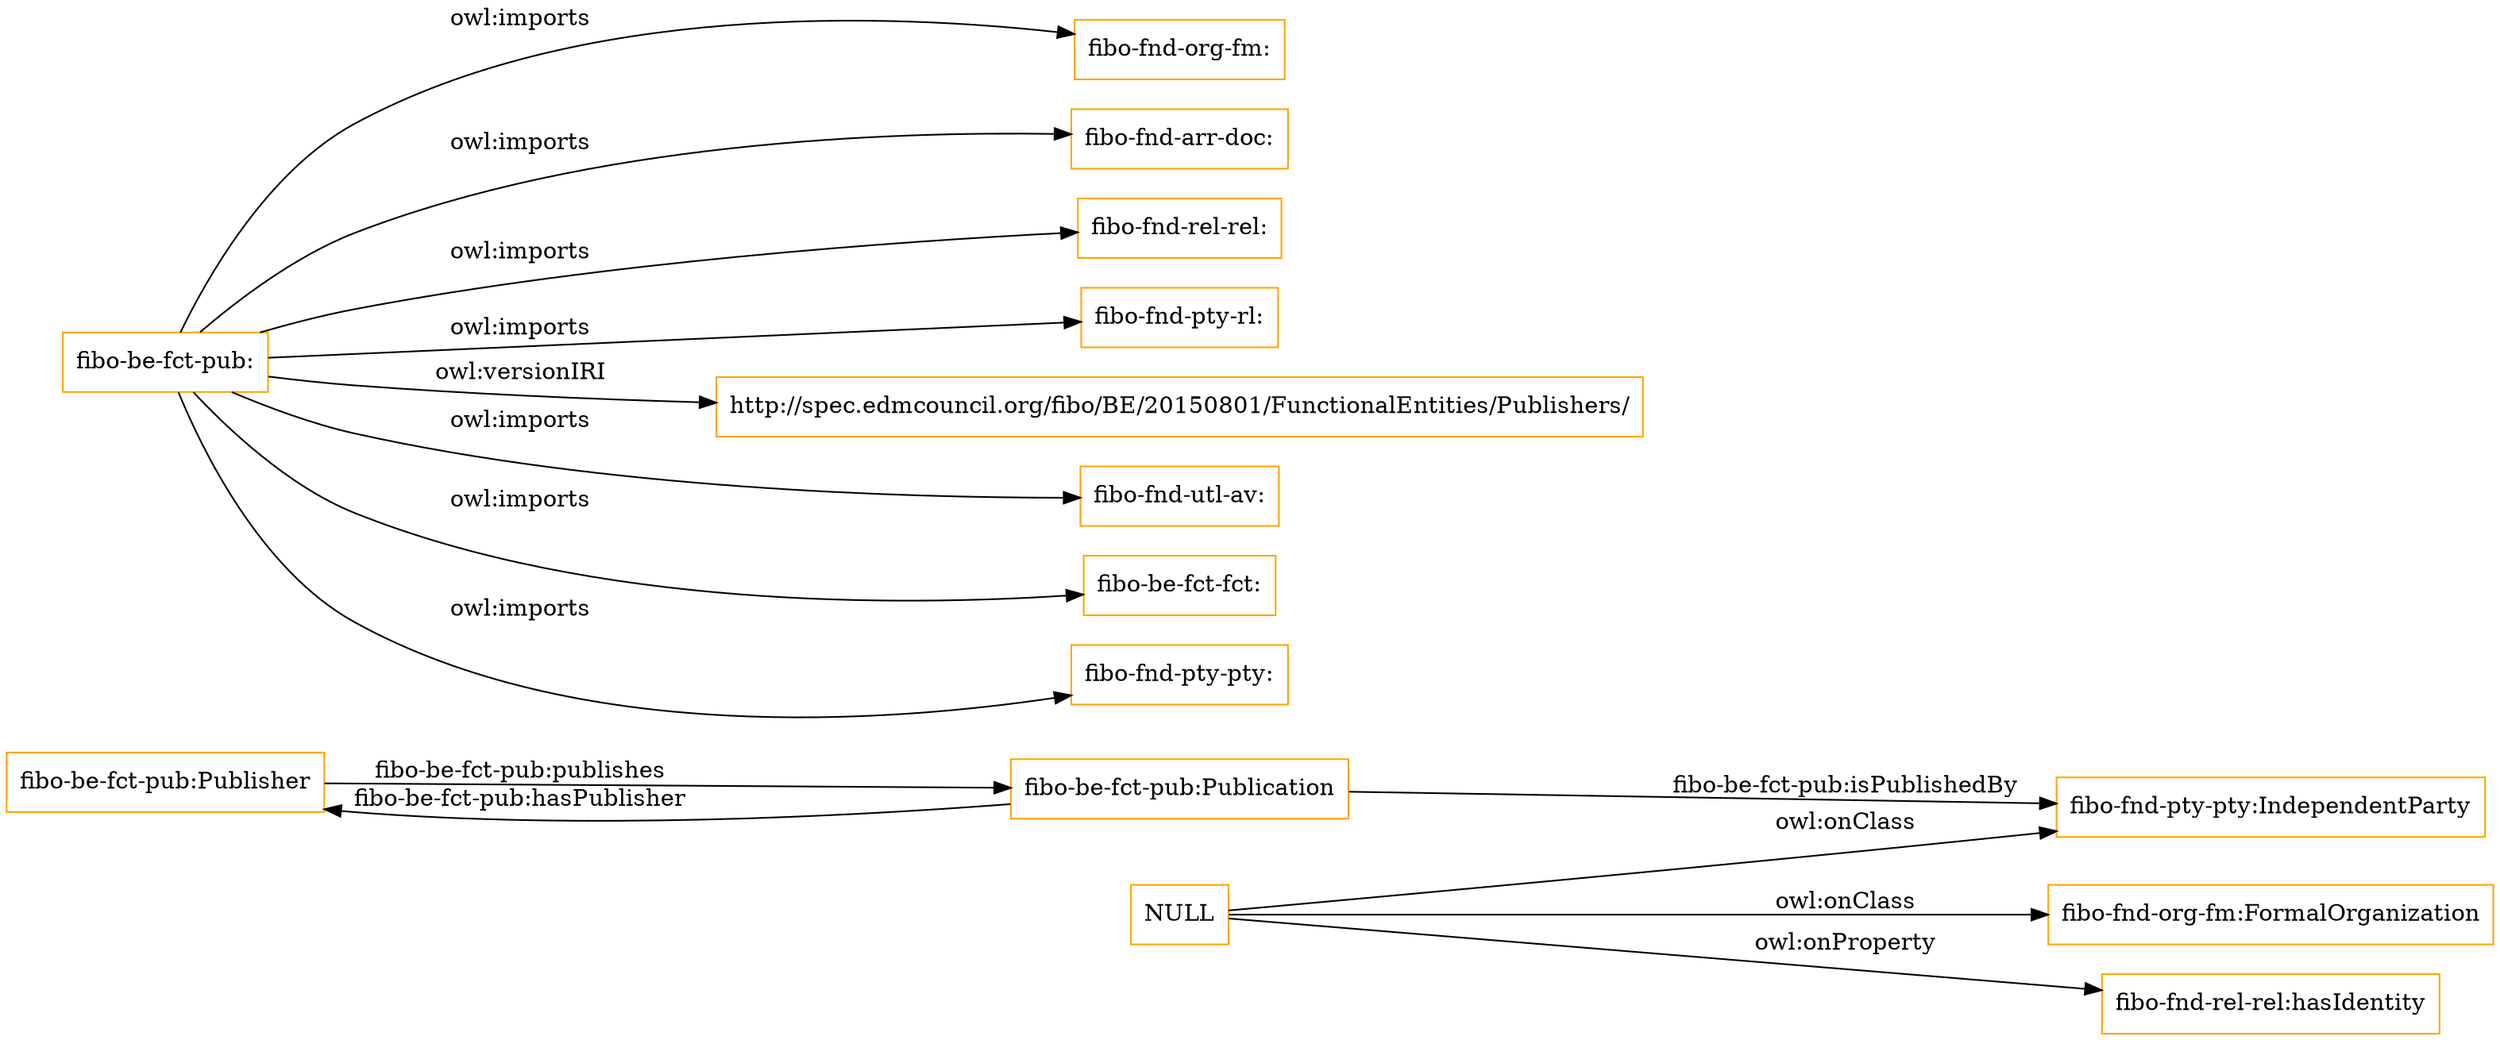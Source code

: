 digraph ar2dtool_diagram { 
rankdir=LR;
size="1501"
node [shape = rectangle, color="orange"]; "fibo-be-fct-pub:Publisher" "fibo-be-fct-pub:Publication" ; /*classes style*/
	"NULL" -> "fibo-fnd-org-fm:FormalOrganization" [ label = "owl:onClass" ];
	"NULL" -> "fibo-fnd-rel-rel:hasIdentity" [ label = "owl:onProperty" ];
	"NULL" -> "fibo-fnd-pty-pty:IndependentParty" [ label = "owl:onClass" ];
	"fibo-be-fct-pub:" -> "fibo-fnd-org-fm:" [ label = "owl:imports" ];
	"fibo-be-fct-pub:" -> "fibo-fnd-arr-doc:" [ label = "owl:imports" ];
	"fibo-be-fct-pub:" -> "fibo-fnd-rel-rel:" [ label = "owl:imports" ];
	"fibo-be-fct-pub:" -> "fibo-fnd-pty-rl:" [ label = "owl:imports" ];
	"fibo-be-fct-pub:" -> "http://spec.edmcouncil.org/fibo/BE/20150801/FunctionalEntities/Publishers/" [ label = "owl:versionIRI" ];
	"fibo-be-fct-pub:" -> "fibo-fnd-utl-av:" [ label = "owl:imports" ];
	"fibo-be-fct-pub:" -> "fibo-be-fct-fct:" [ label = "owl:imports" ];
	"fibo-be-fct-pub:" -> "fibo-fnd-pty-pty:" [ label = "owl:imports" ];
	"fibo-be-fct-pub:Publication" -> "fibo-be-fct-pub:Publisher" [ label = "fibo-be-fct-pub:hasPublisher" ];
	"fibo-be-fct-pub:Publication" -> "fibo-fnd-pty-pty:IndependentParty" [ label = "fibo-be-fct-pub:isPublishedBy" ];
	"fibo-be-fct-pub:Publisher" -> "fibo-be-fct-pub:Publication" [ label = "fibo-be-fct-pub:publishes" ];

}
